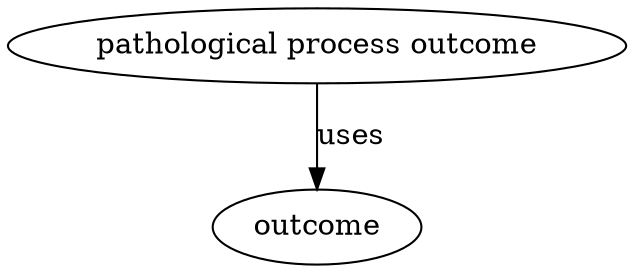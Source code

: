 digraph {
	graph [bb="0,0,232.68,123"];
	node [label="\N"];
	"pathological process outcome"	[height=0.5,
		label="pathological process outcome",
		pos="116.34,105",
		width=3.2317];
	outcome	[height=0.5,
		pos="116.34,18",
		width=1.1555];
	"pathological process outcome" -> outcome	[label=uses,
		lp="128.34,61.5",
		pos="e,116.34,36.175 116.34,86.799 116.34,75.163 116.34,59.548 116.34,46.237"];
}
